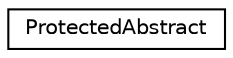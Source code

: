 digraph "Graphical Class Hierarchy"
{
  edge [fontname="Helvetica",fontsize="10",labelfontname="Helvetica",labelfontsize="10"];
  node [fontname="Helvetica",fontsize="10",shape=record];
  rankdir="LR";
  Node0 [label="ProtectedAbstract",height=0.2,width=0.4,color="black", fillcolor="white", style="filled",URL="$struct_protected_abstract.html"];
}
